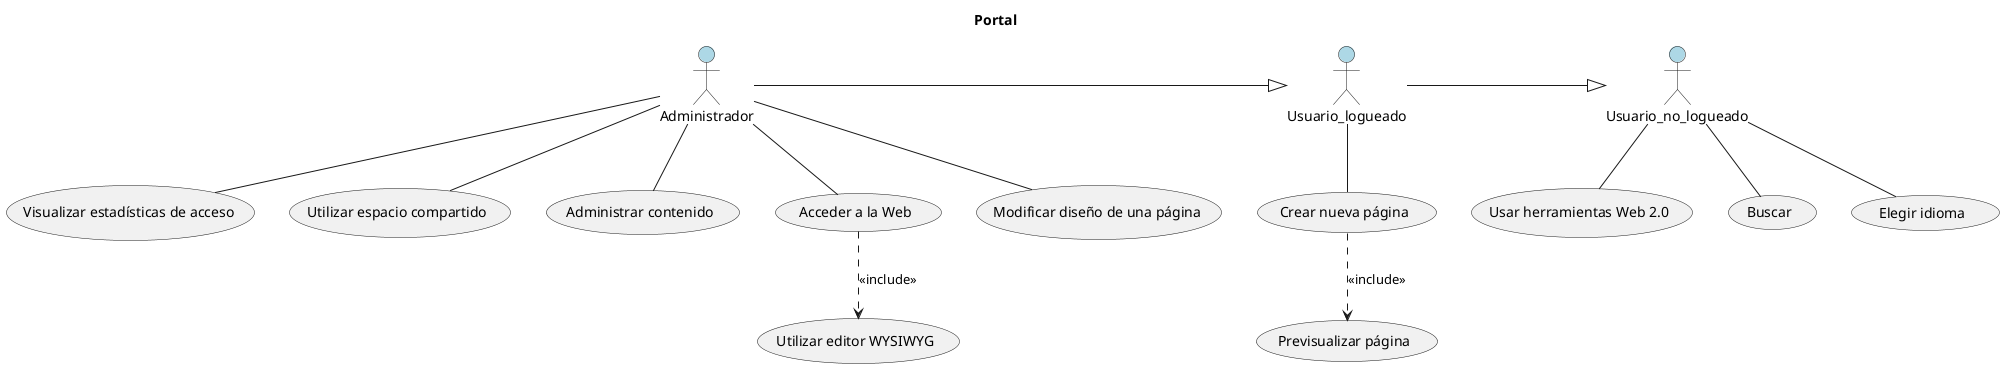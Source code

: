 @startuml Portal
title Portal

actor Usuario_no_logueado  #LightBlue
actor Usuario_logueado #LightBlue
actor Administrador #LightBlue

/'Casos de uso'/
"Usar herramientas Web 2.0" as (HW)
"Buscar" as (B)
"Elegir idioma" as (EI)
"Crear nueva página" as (CNP)
"Previsualizar página" as (PP)
"Visualizar estadísticas de acceso" as (VEA)
"Utilizar espacio compartido" as (UEC)
"Administrar contenido" as (AC)
"Acceder a la Web" as (AW)
"Utilizar editor WYSIWYG" as (UE)
"Modificar diseño de una página" as (MDP)

/'Herencias actores'/
Usuario_logueado -|> Usuario_no_logueado
Administrador -|> Usuario_logueado

/'Relaciones casos de uso'/
Usuario_no_logueado -- (HW)
Usuario_no_logueado -- (B)
Usuario_no_logueado -- (EI)

Usuario_logueado  -- (CNP)
(CNP) .-> (PP) : <<include>>

Administrador -- (VEA)
Administrador -- (UEC)
Administrador -- (AC)
Administrador -- (AW)
(AW) .-> (UE) : <<include>>
Administrador -- (MDP)